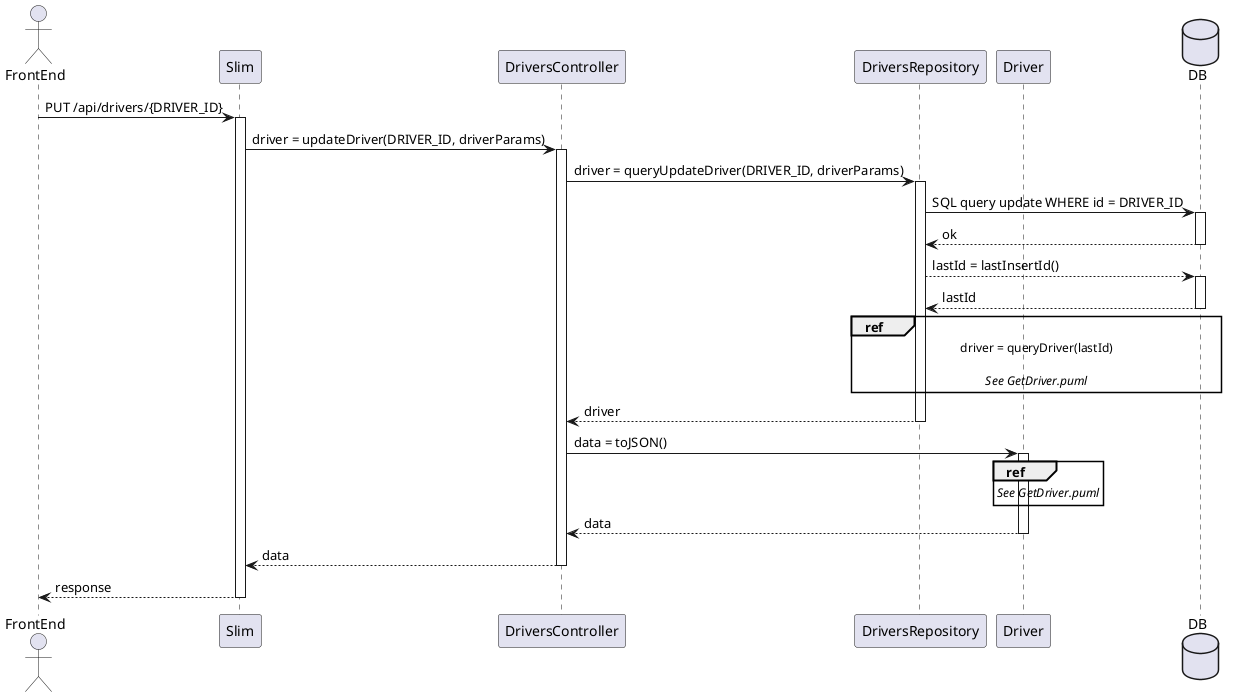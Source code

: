 http://www.plantuml.com/plantuml/uml/bPFHJy8m4CRV-rVSuqZ0lY_H4DnKZ57SH1zDPMVIEDRQ5X9Y_DyzrZ4PdQ9ls_M-x_UrlOwj4yQjbYKJ2wSCN1XLkRGgcAQoN4WjAWTvAPUTGcBa6eqzfrwZoX9Dtsg6Mbb9ffkULLO89rw4HKWcZEseC3ghOH33RFu0N6Z92-_6Fv9i-fXcpzFaSvjLheL3dwnMa398HJPU3QUmqaH4tnArLiEcOIQCMDh1jt6umw12o72h-yZt5PhD_9_SuEnOKAh14oBbzpSUqkmEdgxIB0LP4Bn5xNbF6Cb6VR5ZK6-im4vhYAsvCPJ2kYan_4TbqT1lDFWJ27Ro0nep-0gAUaF9SBlUFTJcEBtJW37ESqIuHESNJZGDDESCQQB8j_S8VvqN2dVqHlf7WHo44vJJgUlyxZOAhlPmeyUo--gFUMjS6BStO_ku0b7GtBmfKhHFCwOuLYkwRb9s7-2OmbBgBm00

@startuml
actor FrontEnd
participant Slim
participant DriversController
participant DriversRepository
participant Driver
database DB

FrontEnd -> Slim : PUT /api/drivers/{DRIVER_ID}
activate Slim
Slim -> DriversController : driver = updateDriver(DRIVER_ID, driverParams)
activate DriversController
DriversController -> DriversRepository : driver = queryUpdateDriver(DRIVER_ID, driverParams)
activate DriversRepository

DriversRepository -> DB : SQL query update WHERE id = DRIVER_ID
activate DB
DB --> DriversRepository: ok
deactivate DB
DriversRepository --> DB: lastId = lastInsertId()
activate DB
DB --> DriversRepository : lastId
deactivate DB

ref over DriversRepository, DB
driver = queryDriver(lastId)

//See GetDriver.puml//
end ref

DriversRepository --> DriversController : driver
deactivate DriversRepository

DriversController -> Driver: data = toJSON()
activate Driver
ref over Driver
//See GetDriver.puml//
end ref
Driver --> DriversController :  data
deactivate Driver

DriversController --> Slim : data
deactivate DriversController
Slim --> FrontEnd : response
deactivate Slim
@enduml